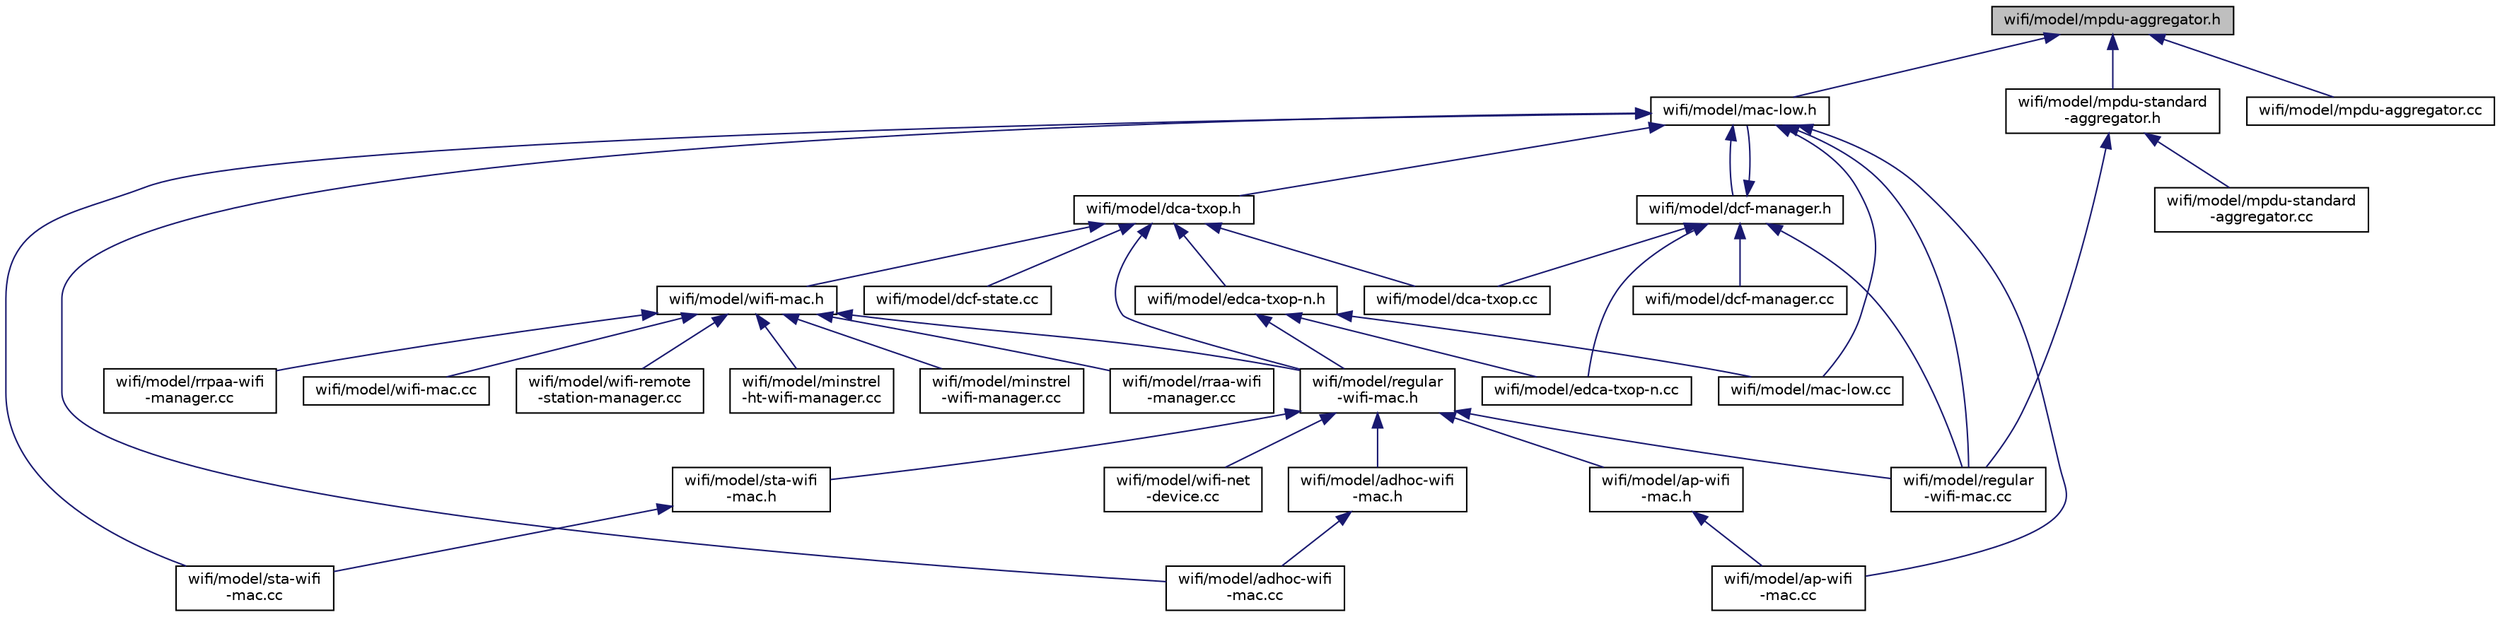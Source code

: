 digraph "wifi/model/mpdu-aggregator.h"
{
  edge [fontname="Helvetica",fontsize="10",labelfontname="Helvetica",labelfontsize="10"];
  node [fontname="Helvetica",fontsize="10",shape=record];
  Node1 [label="wifi/model/mpdu-aggregator.h",height=0.2,width=0.4,color="black", fillcolor="grey75", style="filled", fontcolor="black"];
  Node1 -> Node2 [dir="back",color="midnightblue",fontsize="10",style="solid"];
  Node2 [label="wifi/model/mac-low.h",height=0.2,width=0.4,color="black", fillcolor="white", style="filled",URL="$db/d17/mac-low_8h.html"];
  Node2 -> Node3 [dir="back",color="midnightblue",fontsize="10",style="solid"];
  Node3 [label="wifi/model/dca-txop.h",height=0.2,width=0.4,color="black", fillcolor="white", style="filled",URL="$d3/d11/dca-txop_8h.html"];
  Node3 -> Node4 [dir="back",color="midnightblue",fontsize="10",style="solid"];
  Node4 [label="wifi/model/wifi-mac.h",height=0.2,width=0.4,color="black", fillcolor="white", style="filled",URL="$df/db0/wifi-mac_8h.html"];
  Node4 -> Node5 [dir="back",color="midnightblue",fontsize="10",style="solid"];
  Node5 [label="wifi/model/regular\l-wifi-mac.h",height=0.2,width=0.4,color="black", fillcolor="white", style="filled",URL="$db/df5/regular-wifi-mac_8h.html"];
  Node5 -> Node6 [dir="back",color="midnightblue",fontsize="10",style="solid"];
  Node6 [label="wifi/model/adhoc-wifi\l-mac.h",height=0.2,width=0.4,color="black", fillcolor="white", style="filled",URL="$d9/daa/adhoc-wifi-mac_8h.html"];
  Node6 -> Node7 [dir="back",color="midnightblue",fontsize="10",style="solid"];
  Node7 [label="wifi/model/adhoc-wifi\l-mac.cc",height=0.2,width=0.4,color="black", fillcolor="white", style="filled",URL="$d5/d56/adhoc-wifi-mac_8cc.html"];
  Node5 -> Node8 [dir="back",color="midnightblue",fontsize="10",style="solid"];
  Node8 [label="wifi/model/ap-wifi\l-mac.h",height=0.2,width=0.4,color="black", fillcolor="white", style="filled",URL="$da/d51/ap-wifi-mac_8h.html"];
  Node8 -> Node9 [dir="back",color="midnightblue",fontsize="10",style="solid"];
  Node9 [label="wifi/model/ap-wifi\l-mac.cc",height=0.2,width=0.4,color="black", fillcolor="white", style="filled",URL="$da/d2b/ap-wifi-mac_8cc.html"];
  Node5 -> Node10 [dir="back",color="midnightblue",fontsize="10",style="solid"];
  Node10 [label="wifi/model/regular\l-wifi-mac.cc",height=0.2,width=0.4,color="black", fillcolor="white", style="filled",URL="$d7/d72/regular-wifi-mac_8cc.html"];
  Node5 -> Node11 [dir="back",color="midnightblue",fontsize="10",style="solid"];
  Node11 [label="wifi/model/sta-wifi\l-mac.h",height=0.2,width=0.4,color="black", fillcolor="white", style="filled",URL="$d0/d96/sta-wifi-mac_8h.html"];
  Node11 -> Node12 [dir="back",color="midnightblue",fontsize="10",style="solid"];
  Node12 [label="wifi/model/sta-wifi\l-mac.cc",height=0.2,width=0.4,color="black", fillcolor="white", style="filled",URL="$dd/d2f/sta-wifi-mac_8cc.html"];
  Node5 -> Node13 [dir="back",color="midnightblue",fontsize="10",style="solid"];
  Node13 [label="wifi/model/wifi-net\l-device.cc",height=0.2,width=0.4,color="black", fillcolor="white", style="filled",URL="$df/dcd/wifi-net-device_8cc.html"];
  Node4 -> Node14 [dir="back",color="midnightblue",fontsize="10",style="solid"];
  Node14 [label="wifi/model/minstrel\l-ht-wifi-manager.cc",height=0.2,width=0.4,color="black", fillcolor="white", style="filled",URL="$d2/da0/minstrel-ht-wifi-manager_8cc.html"];
  Node4 -> Node15 [dir="back",color="midnightblue",fontsize="10",style="solid"];
  Node15 [label="wifi/model/minstrel\l-wifi-manager.cc",height=0.2,width=0.4,color="black", fillcolor="white", style="filled",URL="$d1/d3d/minstrel-wifi-manager_8cc.html"];
  Node4 -> Node16 [dir="back",color="midnightblue",fontsize="10",style="solid"];
  Node16 [label="wifi/model/rraa-wifi\l-manager.cc",height=0.2,width=0.4,color="black", fillcolor="white", style="filled",URL="$d0/d7f/rraa-wifi-manager_8cc.html"];
  Node4 -> Node17 [dir="back",color="midnightblue",fontsize="10",style="solid"];
  Node17 [label="wifi/model/rrpaa-wifi\l-manager.cc",height=0.2,width=0.4,color="black", fillcolor="white", style="filled",URL="$d3/d23/rrpaa-wifi-manager_8cc.html"];
  Node4 -> Node18 [dir="back",color="midnightblue",fontsize="10",style="solid"];
  Node18 [label="wifi/model/wifi-mac.cc",height=0.2,width=0.4,color="black", fillcolor="white", style="filled",URL="$d7/d78/wifi-mac_8cc.html"];
  Node4 -> Node19 [dir="back",color="midnightblue",fontsize="10",style="solid"];
  Node19 [label="wifi/model/wifi-remote\l-station-manager.cc",height=0.2,width=0.4,color="black", fillcolor="white", style="filled",URL="$d4/d48/wifi-remote-station-manager_8cc.html"];
  Node3 -> Node5 [dir="back",color="midnightblue",fontsize="10",style="solid"];
  Node3 -> Node20 [dir="back",color="midnightblue",fontsize="10",style="solid"];
  Node20 [label="wifi/model/edca-txop-n.h",height=0.2,width=0.4,color="black", fillcolor="white", style="filled",URL="$d2/d00/edca-txop-n_8h.html"];
  Node20 -> Node5 [dir="back",color="midnightblue",fontsize="10",style="solid"];
  Node20 -> Node21 [dir="back",color="midnightblue",fontsize="10",style="solid"];
  Node21 [label="wifi/model/edca-txop-n.cc",height=0.2,width=0.4,color="black", fillcolor="white", style="filled",URL="$d4/d78/edca-txop-n_8cc.html"];
  Node20 -> Node22 [dir="back",color="midnightblue",fontsize="10",style="solid"];
  Node22 [label="wifi/model/mac-low.cc",height=0.2,width=0.4,color="black", fillcolor="white", style="filled",URL="$da/d35/mac-low_8cc.html"];
  Node3 -> Node23 [dir="back",color="midnightblue",fontsize="10",style="solid"];
  Node23 [label="wifi/model/dca-txop.cc",height=0.2,width=0.4,color="black", fillcolor="white", style="filled",URL="$d5/d9e/dca-txop_8cc.html"];
  Node3 -> Node24 [dir="back",color="midnightblue",fontsize="10",style="solid"];
  Node24 [label="wifi/model/dcf-state.cc",height=0.2,width=0.4,color="black", fillcolor="white", style="filled",URL="$de/d5d/dcf-state_8cc.html"];
  Node2 -> Node25 [dir="back",color="midnightblue",fontsize="10",style="solid"];
  Node25 [label="wifi/model/dcf-manager.h",height=0.2,width=0.4,color="black", fillcolor="white", style="filled",URL="$d5/d53/dcf-manager_8h.html"];
  Node25 -> Node2 [dir="back",color="midnightblue",fontsize="10",style="solid"];
  Node25 -> Node23 [dir="back",color="midnightblue",fontsize="10",style="solid"];
  Node25 -> Node26 [dir="back",color="midnightblue",fontsize="10",style="solid"];
  Node26 [label="wifi/model/dcf-manager.cc",height=0.2,width=0.4,color="black", fillcolor="white", style="filled",URL="$d7/d8c/dcf-manager_8cc.html"];
  Node25 -> Node21 [dir="back",color="midnightblue",fontsize="10",style="solid"];
  Node25 -> Node10 [dir="back",color="midnightblue",fontsize="10",style="solid"];
  Node2 -> Node7 [dir="back",color="midnightblue",fontsize="10",style="solid"];
  Node2 -> Node9 [dir="back",color="midnightblue",fontsize="10",style="solid"];
  Node2 -> Node22 [dir="back",color="midnightblue",fontsize="10",style="solid"];
  Node2 -> Node10 [dir="back",color="midnightblue",fontsize="10",style="solid"];
  Node2 -> Node12 [dir="back",color="midnightblue",fontsize="10",style="solid"];
  Node1 -> Node27 [dir="back",color="midnightblue",fontsize="10",style="solid"];
  Node27 [label="wifi/model/mpdu-aggregator.cc",height=0.2,width=0.4,color="black", fillcolor="white", style="filled",URL="$d1/dc2/mpdu-aggregator_8cc.html"];
  Node1 -> Node28 [dir="back",color="midnightblue",fontsize="10",style="solid"];
  Node28 [label="wifi/model/mpdu-standard\l-aggregator.h",height=0.2,width=0.4,color="black", fillcolor="white", style="filled",URL="$d4/d50/mpdu-standard-aggregator_8h.html"];
  Node28 -> Node29 [dir="back",color="midnightblue",fontsize="10",style="solid"];
  Node29 [label="wifi/model/mpdu-standard\l-aggregator.cc",height=0.2,width=0.4,color="black", fillcolor="white", style="filled",URL="$d5/df0/mpdu-standard-aggregator_8cc.html"];
  Node28 -> Node10 [dir="back",color="midnightblue",fontsize="10",style="solid"];
}
